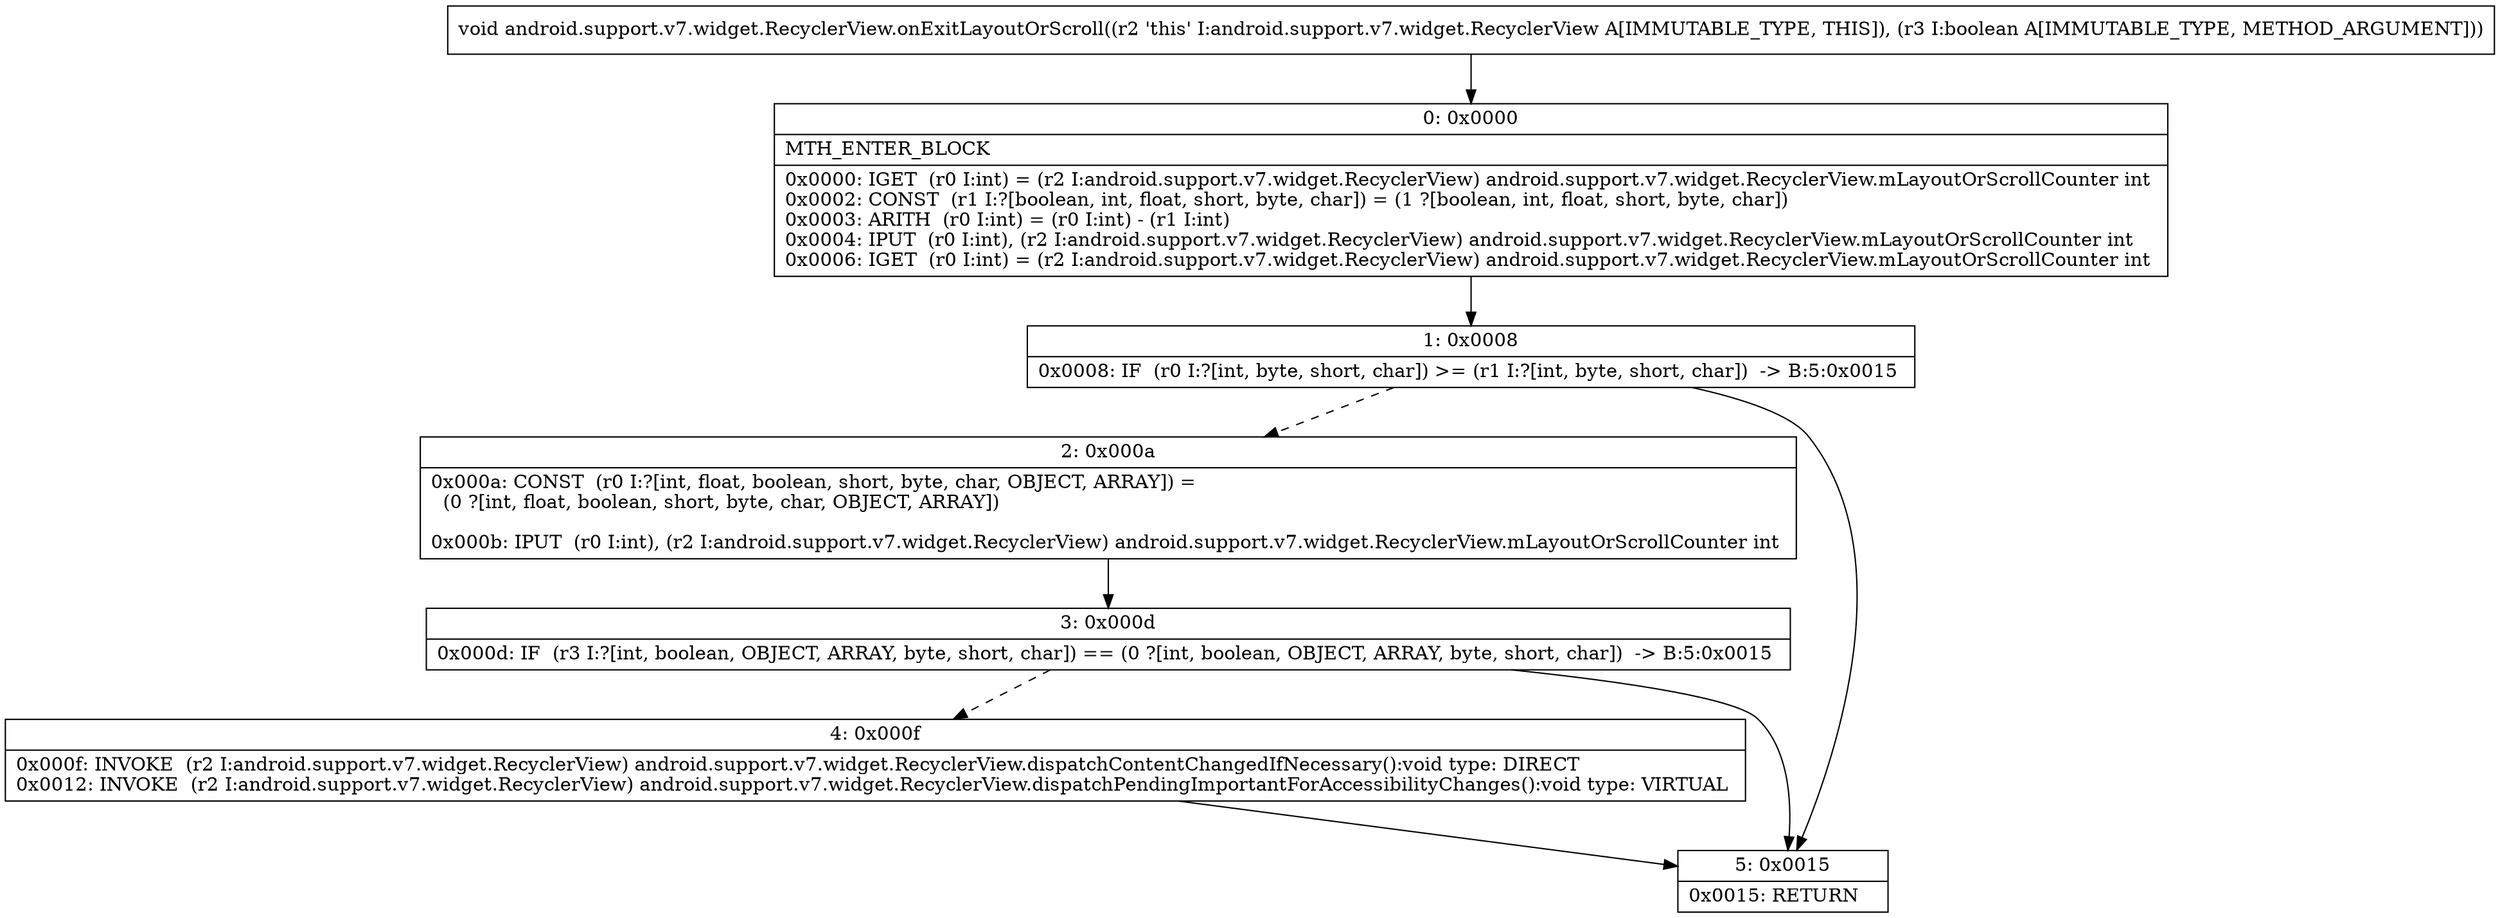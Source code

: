 digraph "CFG forandroid.support.v7.widget.RecyclerView.onExitLayoutOrScroll(Z)V" {
Node_0 [shape=record,label="{0\:\ 0x0000|MTH_ENTER_BLOCK\l|0x0000: IGET  (r0 I:int) = (r2 I:android.support.v7.widget.RecyclerView) android.support.v7.widget.RecyclerView.mLayoutOrScrollCounter int \l0x0002: CONST  (r1 I:?[boolean, int, float, short, byte, char]) = (1 ?[boolean, int, float, short, byte, char]) \l0x0003: ARITH  (r0 I:int) = (r0 I:int) \- (r1 I:int) \l0x0004: IPUT  (r0 I:int), (r2 I:android.support.v7.widget.RecyclerView) android.support.v7.widget.RecyclerView.mLayoutOrScrollCounter int \l0x0006: IGET  (r0 I:int) = (r2 I:android.support.v7.widget.RecyclerView) android.support.v7.widget.RecyclerView.mLayoutOrScrollCounter int \l}"];
Node_1 [shape=record,label="{1\:\ 0x0008|0x0008: IF  (r0 I:?[int, byte, short, char]) \>= (r1 I:?[int, byte, short, char])  \-\> B:5:0x0015 \l}"];
Node_2 [shape=record,label="{2\:\ 0x000a|0x000a: CONST  (r0 I:?[int, float, boolean, short, byte, char, OBJECT, ARRAY]) = \l  (0 ?[int, float, boolean, short, byte, char, OBJECT, ARRAY])\l \l0x000b: IPUT  (r0 I:int), (r2 I:android.support.v7.widget.RecyclerView) android.support.v7.widget.RecyclerView.mLayoutOrScrollCounter int \l}"];
Node_3 [shape=record,label="{3\:\ 0x000d|0x000d: IF  (r3 I:?[int, boolean, OBJECT, ARRAY, byte, short, char]) == (0 ?[int, boolean, OBJECT, ARRAY, byte, short, char])  \-\> B:5:0x0015 \l}"];
Node_4 [shape=record,label="{4\:\ 0x000f|0x000f: INVOKE  (r2 I:android.support.v7.widget.RecyclerView) android.support.v7.widget.RecyclerView.dispatchContentChangedIfNecessary():void type: DIRECT \l0x0012: INVOKE  (r2 I:android.support.v7.widget.RecyclerView) android.support.v7.widget.RecyclerView.dispatchPendingImportantForAccessibilityChanges():void type: VIRTUAL \l}"];
Node_5 [shape=record,label="{5\:\ 0x0015|0x0015: RETURN   \l}"];
MethodNode[shape=record,label="{void android.support.v7.widget.RecyclerView.onExitLayoutOrScroll((r2 'this' I:android.support.v7.widget.RecyclerView A[IMMUTABLE_TYPE, THIS]), (r3 I:boolean A[IMMUTABLE_TYPE, METHOD_ARGUMENT])) }"];
MethodNode -> Node_0;
Node_0 -> Node_1;
Node_1 -> Node_2[style=dashed];
Node_1 -> Node_5;
Node_2 -> Node_3;
Node_3 -> Node_4[style=dashed];
Node_3 -> Node_5;
Node_4 -> Node_5;
}

